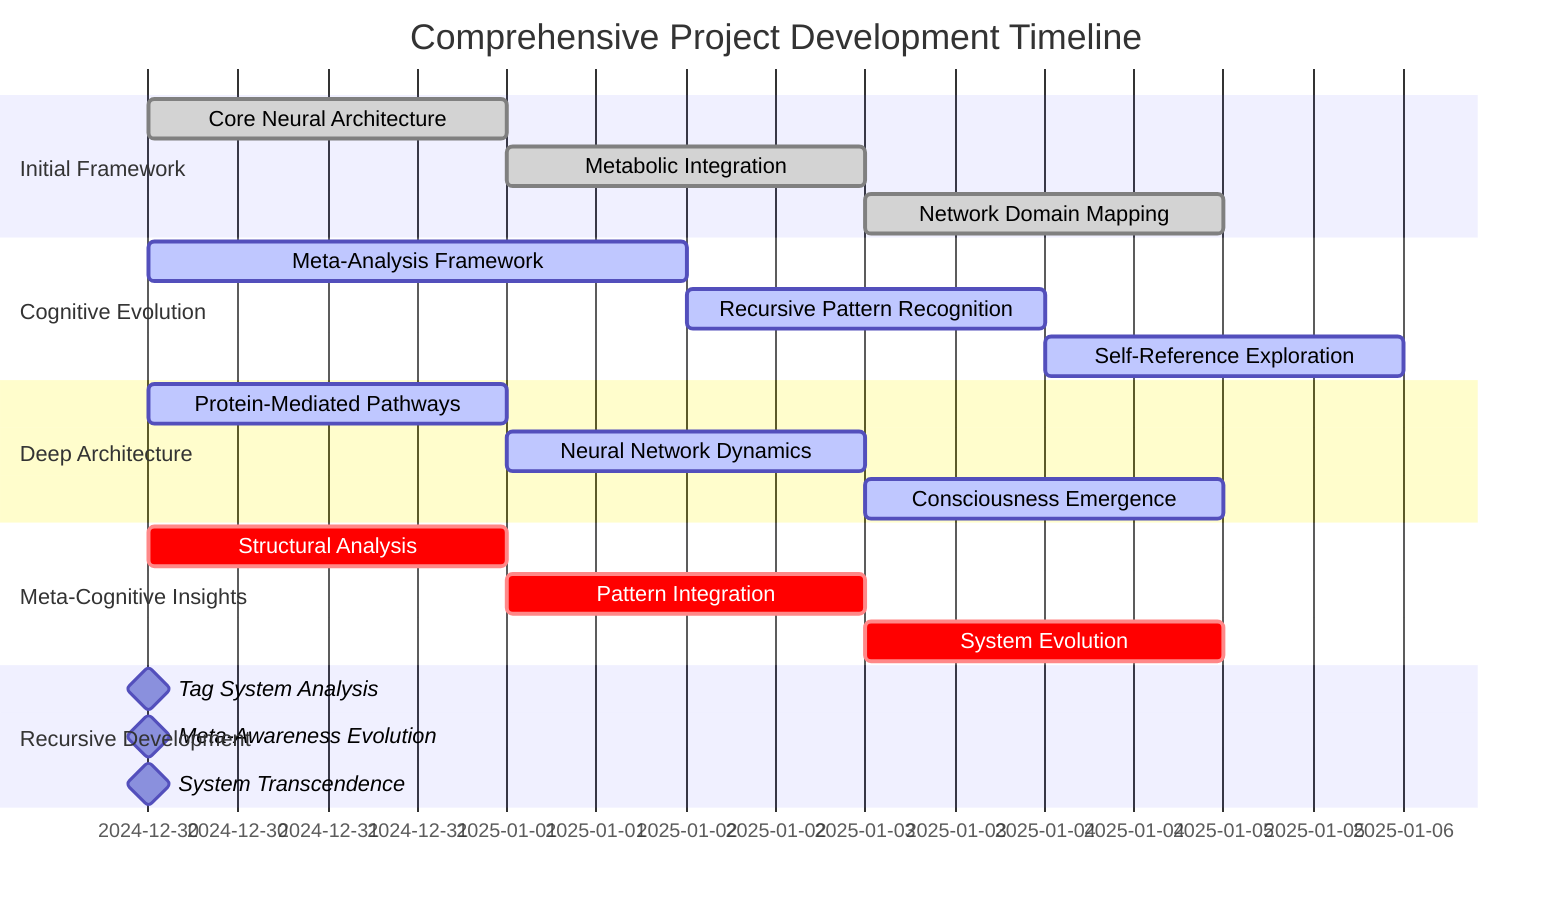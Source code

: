 gantt
    title Comprehensive Project Development Timeline
    dateFormat YYYY-MM-DD
    
    section Initial Framework
    Core Neural Architecture     :done, f1, 2024-12-30, 2d
    Metabolic Integration        :done, f2, after f1, 2d
    Network Domain Mapping       :done, f3, after f2, 2d

    section Cognitive Evolution
    Meta-Analysis Framework     :active, c1, 2024-12-30, 3d
    Recursive Pattern Recognition:active, c2, after c1, 2d
    Self-Reference Exploration  :active, c3, after c2, 2d

    section Deep Architecture
    Protein-Mediated Pathways   :active, n1, 2024-12-30, 2d
    Neural Network Dynamics      :active, n2, after n1, 2d
    Consciousness Emergence     :active, n3, after n2, 2d

    section Meta-Cognitive Insights
    Structural Analysis        :crit, m1, 2024-12-30, 2d
    Pattern Integration        :crit, m2, after m1, 2d
    System Evolution          :crit, m3, after m2, 2d

    section Recursive Development
    Tag System Analysis         :milestone, r1, 2024-12-30, 0d
    Meta-Awareness Evolution    :milestone, r2, after r1, 0d
    System Transcendence       :milestone, r3, after r2, 0d